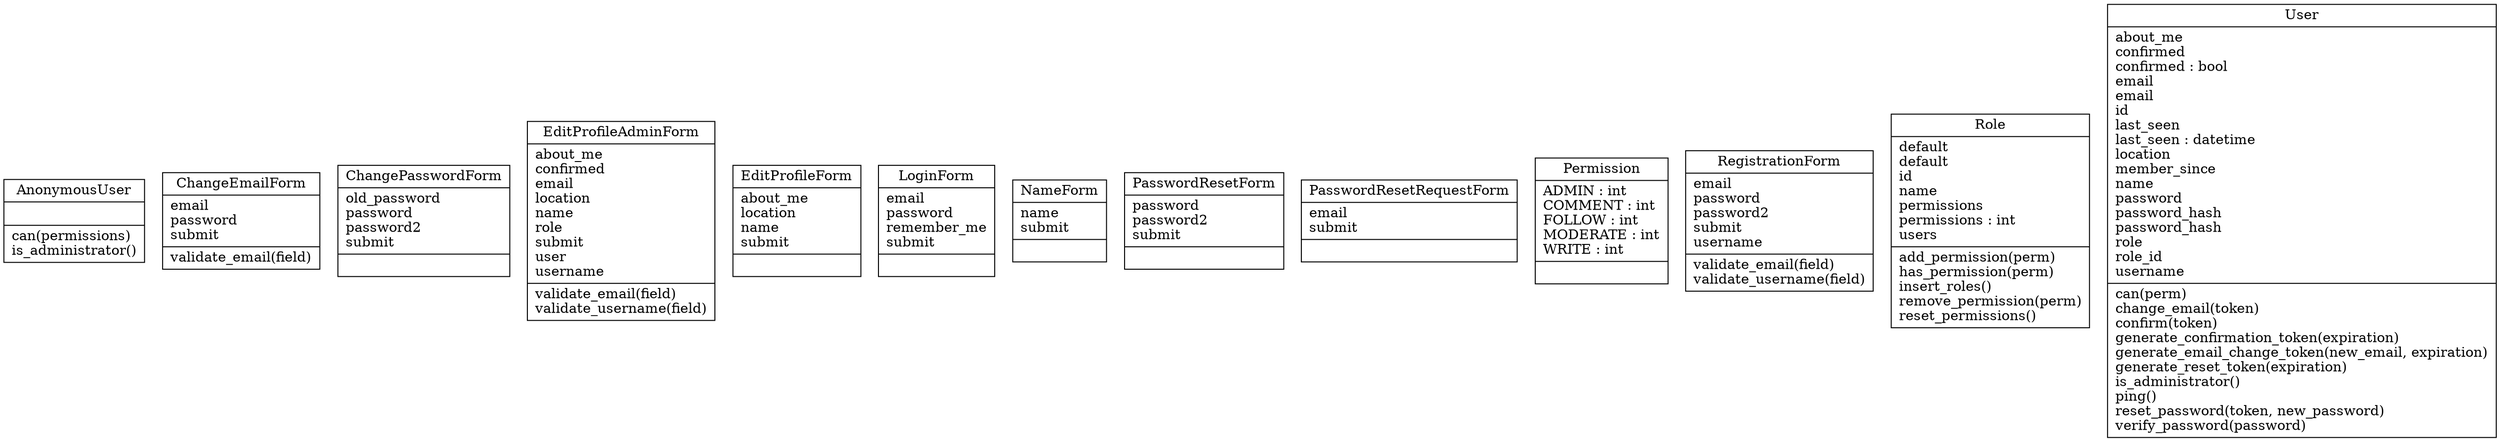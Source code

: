 digraph "classes_spectra" {
rankdir=BT
charset="utf-8"
"app.models.AnonymousUser" [color="black", fontcolor="black", label="{AnonymousUser|\l|can(permissions)\lis_administrator()\l}", shape="record", style="solid"];
"app.auth.forms.ChangeEmailForm" [color="black", fontcolor="black", label="{ChangeEmailForm|email\lpassword\lsubmit\l|validate_email(field)\l}", shape="record", style="solid"];
"app.auth.forms.ChangePasswordForm" [color="black", fontcolor="black", label="{ChangePasswordForm|old_password\lpassword\lpassword2\lsubmit\l|}", shape="record", style="solid"];
"app.main.forms.EditProfileAdminForm" [color="black", fontcolor="black", label="{EditProfileAdminForm|about_me\lconfirmed\lemail\llocation\lname\lrole\lsubmit\luser\lusername\l|validate_email(field)\lvalidate_username(field)\l}", shape="record", style="solid"];
"app.main.forms.EditProfileForm" [color="black", fontcolor="black", label="{EditProfileForm|about_me\llocation\lname\lsubmit\l|}", shape="record", style="solid"];
"app.auth.forms.LoginForm" [color="black", fontcolor="black", label="{LoginForm|email\lpassword\lremember_me\lsubmit\l|}", shape="record", style="solid"];
"app.main.forms.NameForm" [color="black", fontcolor="black", label="{NameForm|name\lsubmit\l|}", shape="record", style="solid"];
"app.auth.forms.PasswordResetForm" [color="black", fontcolor="black", label="{PasswordResetForm|password\lpassword2\lsubmit\l|}", shape="record", style="solid"];
"app.auth.forms.PasswordResetRequestForm" [color="black", fontcolor="black", label="{PasswordResetRequestForm|email\lsubmit\l|}", shape="record", style="solid"];
"app.models.Permission" [color="black", fontcolor="black", label="{Permission|ADMIN : int\lCOMMENT : int\lFOLLOW : int\lMODERATE : int\lWRITE : int\l|}", shape="record", style="solid"];
"app.auth.forms.RegistrationForm" [color="black", fontcolor="black", label="{RegistrationForm|email\lpassword\lpassword2\lsubmit\lusername\l|validate_email(field)\lvalidate_username(field)\l}", shape="record", style="solid"];
"app.models.Role" [color="black", fontcolor="black", label="{Role|default\ldefault\lid\lname\lpermissions\lpermissions : int\lusers\l|add_permission(perm)\lhas_permission(perm)\linsert_roles()\lremove_permission(perm)\lreset_permissions()\l}", shape="record", style="solid"];
"app.models.User" [color="black", fontcolor="black", label="{User|about_me\lconfirmed\lconfirmed : bool\lemail\lemail\lid\llast_seen\llast_seen : datetime\llocation\lmember_since\lname\lpassword\lpassword_hash\lpassword_hash\lrole\lrole_id\lusername\l|can(perm)\lchange_email(token)\lconfirm(token)\lgenerate_confirmation_token(expiration)\lgenerate_email_change_token(new_email, expiration)\lgenerate_reset_token(expiration)\lis_administrator()\lping()\lreset_password(token, new_password)\lverify_password(password)\l}", shape="record", style="solid"];
}
